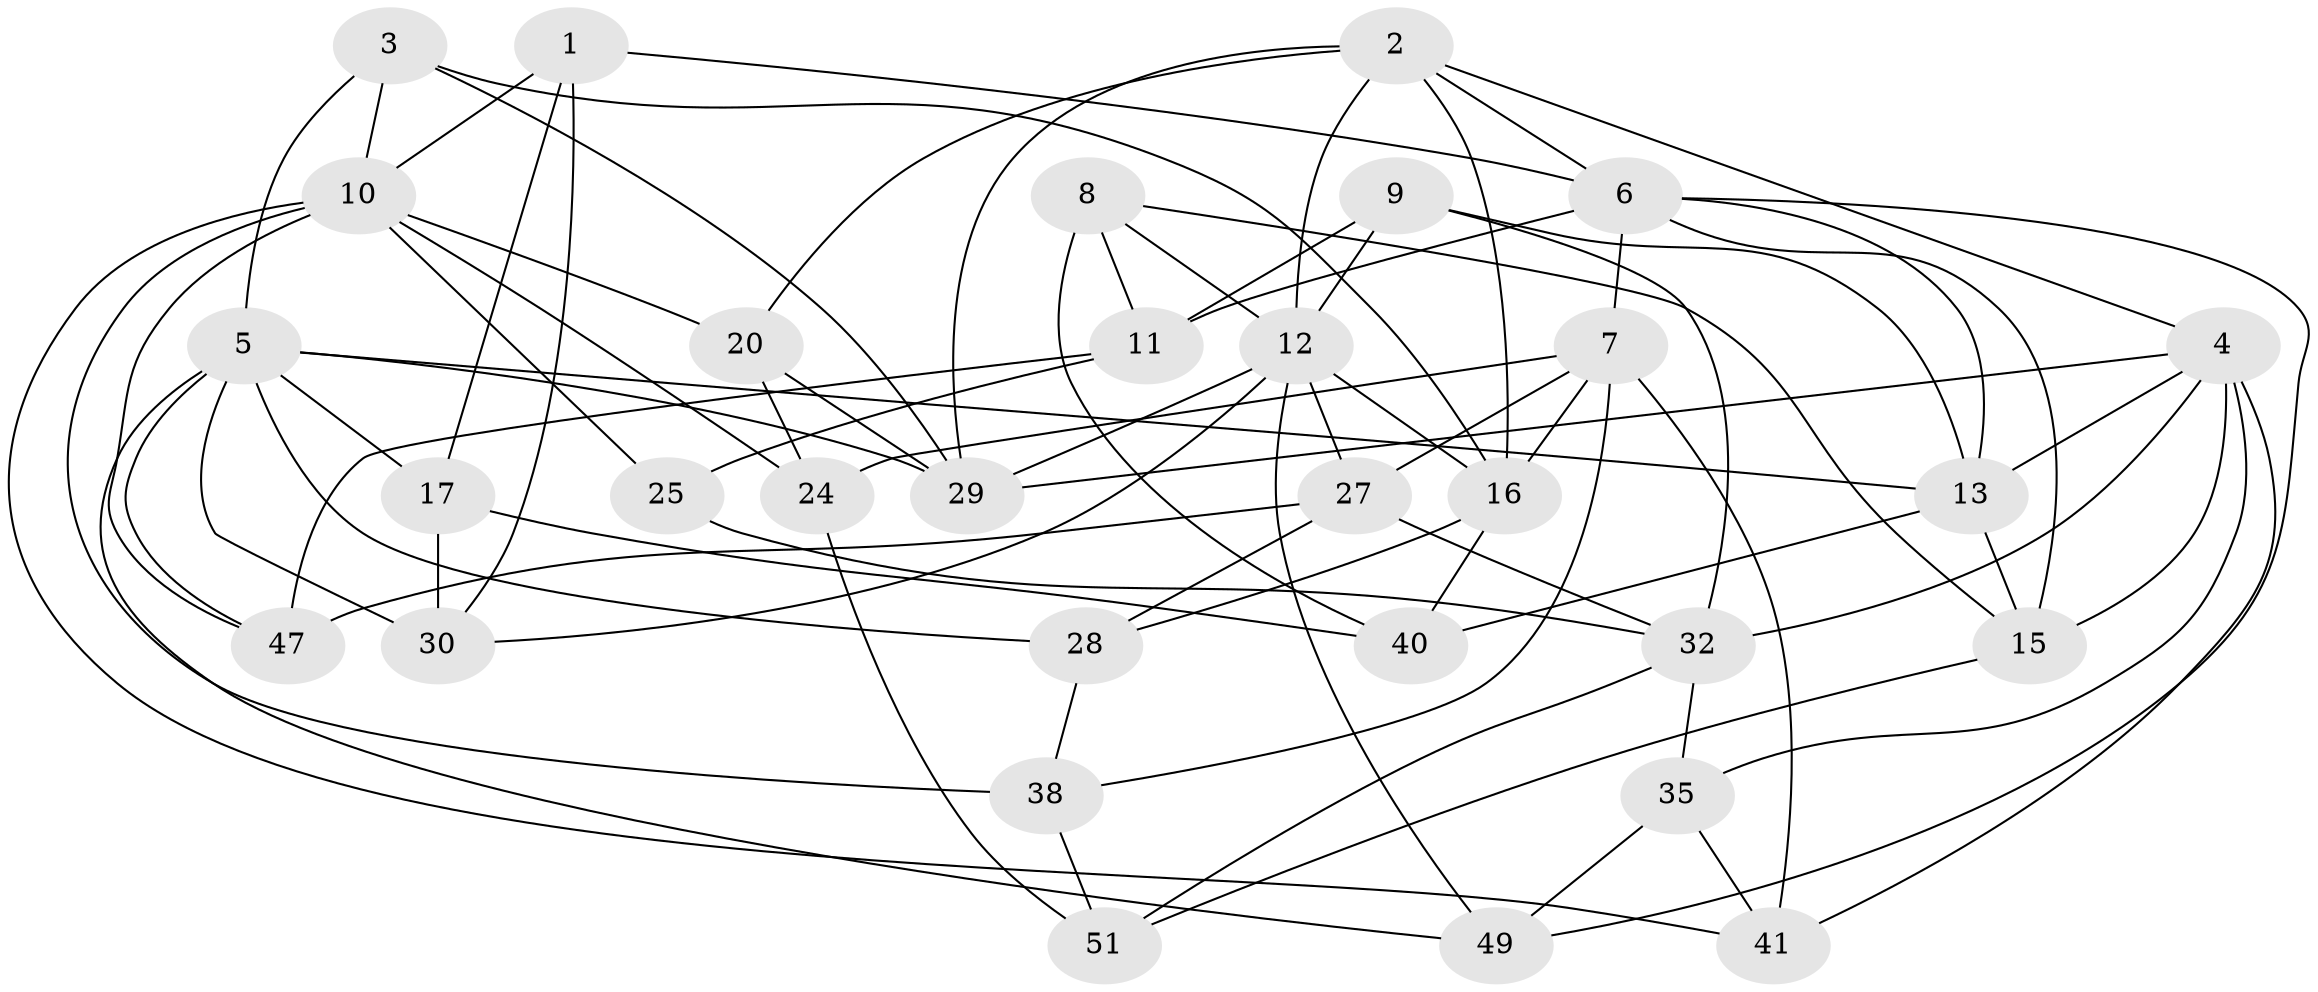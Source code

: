 // original degree distribution, {4: 1.0}
// Generated by graph-tools (version 1.1) at 2025/20/03/04/25 18:20:30]
// undirected, 31 vertices, 78 edges
graph export_dot {
graph [start="1"]
  node [color=gray90,style=filled];
  1;
  2 [super="+45"];
  3;
  4 [super="+37+34"];
  5 [super="+46+21"];
  6 [super="+44"];
  7 [super="+19"];
  8;
  9;
  10 [super="+22"];
  11 [super="+23"];
  12 [super="+14+18"];
  13 [super="+42"];
  15 [super="+31"];
  16 [super="+26"];
  17;
  20;
  24;
  25;
  27 [super="+36"];
  28;
  29 [super="+33"];
  30;
  32 [super="+39"];
  35;
  38;
  40;
  41;
  47 [super="+50"];
  49;
  51;
  1 -- 10;
  1 -- 30;
  1 -- 17;
  1 -- 6;
  2 -- 29;
  2 -- 20;
  2 -- 6;
  2 -- 4;
  2 -- 12;
  2 -- 16;
  3 -- 29;
  3 -- 5;
  3 -- 10;
  3 -- 16;
  4 -- 32;
  4 -- 35;
  4 -- 13;
  4 -- 41;
  4 -- 15 [weight=2];
  4 -- 29;
  5 -- 49;
  5 -- 28;
  5 -- 13;
  5 -- 17;
  5 -- 30;
  5 -- 47;
  5 -- 29;
  6 -- 49;
  6 -- 15;
  6 -- 13;
  6 -- 11 [weight=2];
  6 -- 7;
  7 -- 38;
  7 -- 24;
  7 -- 41;
  7 -- 27;
  7 -- 16;
  8 -- 11;
  8 -- 40;
  8 -- 12;
  8 -- 15;
  9 -- 32;
  9 -- 13;
  9 -- 11;
  9 -- 12;
  10 -- 41;
  10 -- 20;
  10 -- 38;
  10 -- 24;
  10 -- 25;
  10 -- 47;
  11 -- 25 [weight=2];
  11 -- 47 [weight=2];
  12 -- 49;
  12 -- 30;
  12 -- 16;
  12 -- 27;
  12 -- 29;
  13 -- 40;
  13 -- 15;
  15 -- 51;
  16 -- 28;
  16 -- 40;
  17 -- 40;
  17 -- 30;
  20 -- 29;
  20 -- 24;
  24 -- 51;
  25 -- 32;
  27 -- 32;
  27 -- 47 [weight=2];
  27 -- 28;
  28 -- 38;
  32 -- 35;
  32 -- 51;
  35 -- 49;
  35 -- 41;
  38 -- 51;
}
